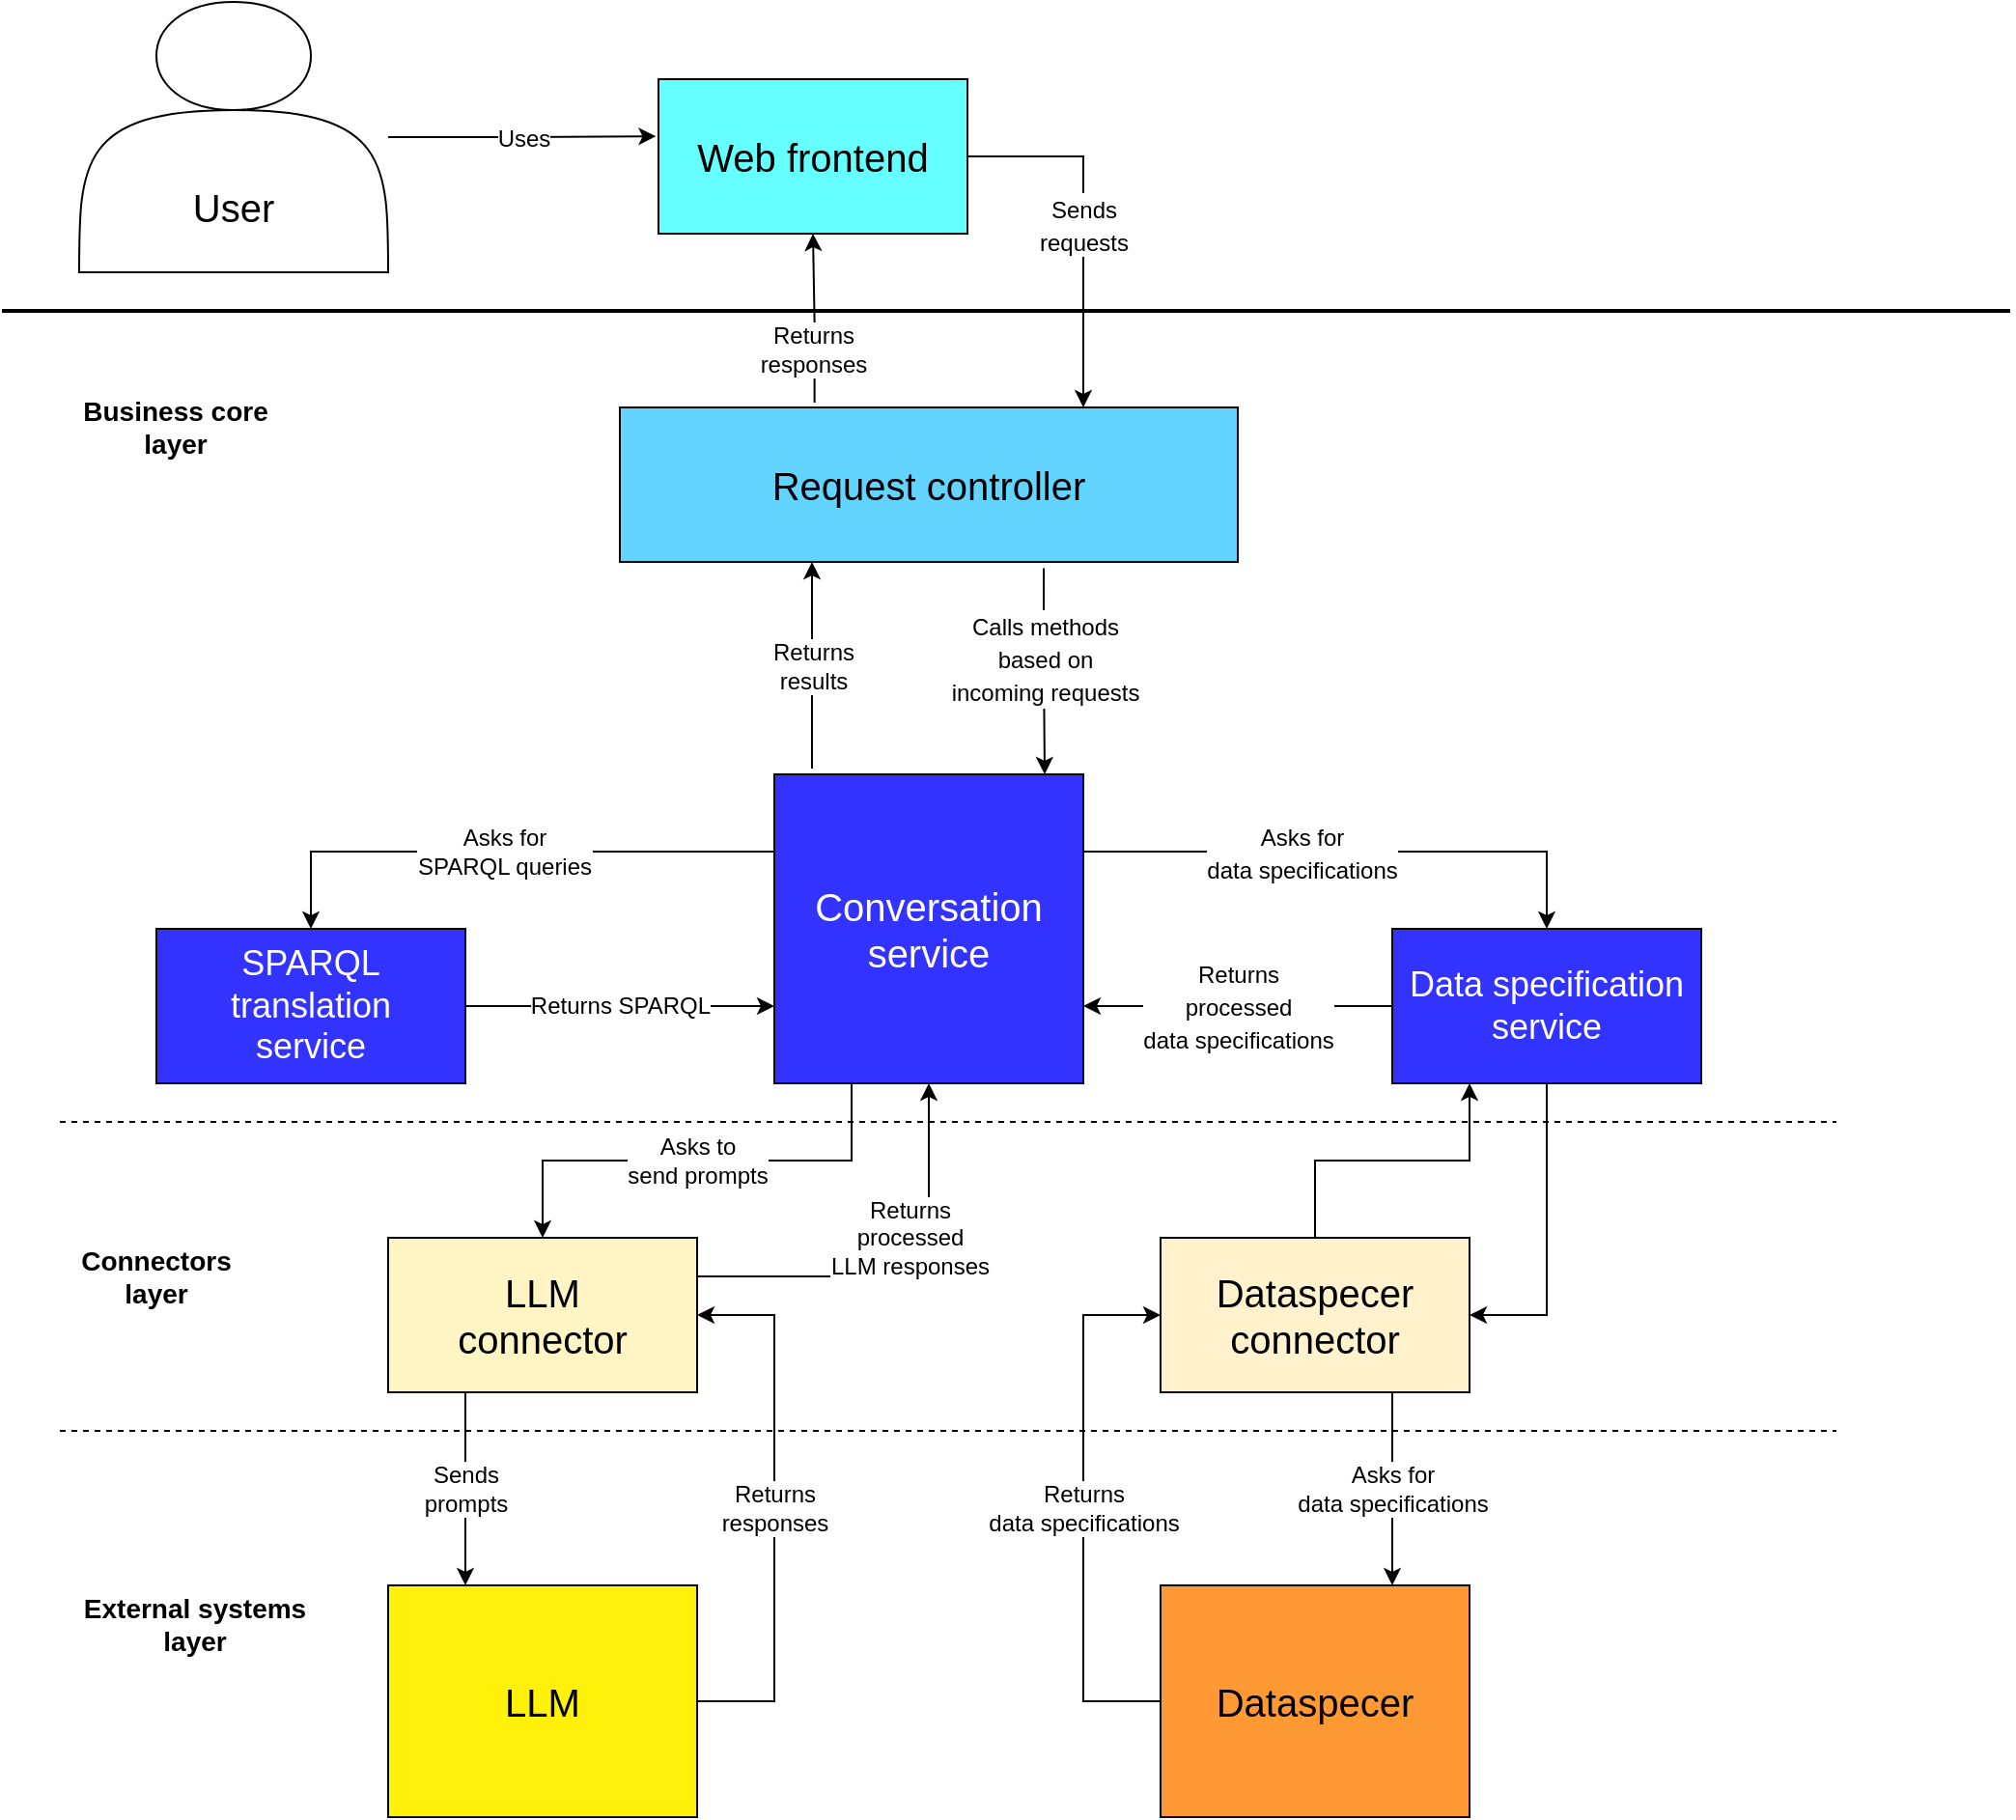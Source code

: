 <mxfile version="28.1.2">
  <diagram name="Page-1" id="YrlZnvYl19f4c1O1SpIb">
    <mxGraphModel dx="863" dy="473" grid="1" gridSize="10" guides="1" tooltips="1" connect="1" arrows="1" fold="1" page="1" pageScale="1" pageWidth="1100" pageHeight="850" math="0" shadow="0">
      <root>
        <mxCell id="0" />
        <mxCell id="1" parent="0" />
        <mxCell id="Y8c6E5Kz-DKiWm2LMtte-1" value="&lt;div&gt;&lt;font style=&quot;font-size: 20px;&quot;&gt;&lt;br&gt;&lt;/font&gt;&lt;/div&gt;&lt;div&gt;&lt;font style=&quot;font-size: 20px;&quot;&gt;&lt;br&gt;&lt;/font&gt;&lt;/div&gt;&lt;div&gt;&lt;font style=&quot;font-size: 20px;&quot;&gt;&lt;br&gt;&lt;/font&gt;&lt;/div&gt;&lt;font style=&quot;font-size: 20px;&quot;&gt;User&lt;/font&gt;" style="shape=actor;whiteSpace=wrap;html=1;" vertex="1" parent="1">
          <mxGeometry x="80" y="40" width="160" height="140" as="geometry" />
        </mxCell>
        <mxCell id="Y8c6E5Kz-DKiWm2LMtte-13" value="&lt;font style=&quot;font-size: 12px;&quot;&gt;Sends&lt;/font&gt;&lt;div&gt;&lt;font style=&quot;font-size: 12px;&quot;&gt;requests&lt;/font&gt;&lt;/div&gt;" style="edgeStyle=orthogonalEdgeStyle;rounded=0;orthogonalLoop=1;jettySize=auto;html=1;entryX=0.75;entryY=0;entryDx=0;entryDy=0;exitX=1;exitY=0.5;exitDx=0;exitDy=0;fontSize=14;" edge="1" parent="1" source="Y8c6E5Kz-DKiWm2LMtte-2" target="Y8c6E5Kz-DKiWm2LMtte-6">
          <mxGeometry relative="1" as="geometry" />
        </mxCell>
        <mxCell id="Y8c6E5Kz-DKiWm2LMtte-2" value="&lt;font style=&quot;font-size: 20px;&quot;&gt;Web frontend&lt;/font&gt;" style="rounded=0;whiteSpace=wrap;html=1;fillColor=#66FFFF;" vertex="1" parent="1">
          <mxGeometry x="380" y="80" width="160" height="80" as="geometry" />
        </mxCell>
        <mxCell id="Y8c6E5Kz-DKiWm2LMtte-21" value="Returns SPARQL" style="edgeStyle=orthogonalEdgeStyle;rounded=0;orthogonalLoop=1;jettySize=auto;html=1;entryX=0;entryY=0.75;entryDx=0;entryDy=0;fontSize=12;" edge="1" parent="1" source="Y8c6E5Kz-DKiWm2LMtte-3" target="Y8c6E5Kz-DKiWm2LMtte-4">
          <mxGeometry relative="1" as="geometry">
            <mxPoint x="430" y="560" as="targetPoint" />
          </mxGeometry>
        </mxCell>
        <mxCell id="Y8c6E5Kz-DKiWm2LMtte-3" value="&lt;font style=&quot;font-size: 18px; color: rgb(255, 255, 255);&quot;&gt;SPARQL&lt;/font&gt;&lt;div&gt;&lt;font style=&quot;font-size: 18px; color: rgb(255, 255, 255);&quot;&gt;translation&lt;/font&gt;&lt;/div&gt;&lt;div&gt;&lt;span style=&quot;font-size: 18px; background-color: transparent;&quot;&gt;&lt;font style=&quot;color: rgb(255, 255, 255);&quot;&gt;service&lt;/font&gt;&lt;/span&gt;&lt;/div&gt;" style="rounded=0;whiteSpace=wrap;html=1;fillColor=#3333FF;" vertex="1" parent="1">
          <mxGeometry x="120" y="520" width="160" height="80" as="geometry" />
        </mxCell>
        <mxCell id="Y8c6E5Kz-DKiWm2LMtte-17" value="&lt;font style=&quot;font-size: 12px;&quot;&gt;Asks for&lt;/font&gt;&lt;div&gt;&lt;font style=&quot;font-size: 12px;&quot;&gt;data specifications&lt;/font&gt;&lt;/div&gt;" style="edgeStyle=orthogonalEdgeStyle;rounded=0;orthogonalLoop=1;jettySize=auto;html=1;entryX=0.5;entryY=0;entryDx=0;entryDy=0;fontSize=14;exitX=1;exitY=0.25;exitDx=0;exitDy=0;" edge="1" parent="1" source="Y8c6E5Kz-DKiWm2LMtte-4" target="Y8c6E5Kz-DKiWm2LMtte-7">
          <mxGeometry x="-0.195" relative="1" as="geometry">
            <mxPoint x="600" y="451" as="sourcePoint" />
            <mxPoint x="750" y="480" as="targetPoint" />
            <mxPoint as="offset" />
          </mxGeometry>
        </mxCell>
        <mxCell id="Y8c6E5Kz-DKiWm2LMtte-20" value="&lt;font style=&quot;font-size: 12px;&quot;&gt;Asks for&lt;/font&gt;&lt;div&gt;&lt;font style=&quot;font-size: 12px;&quot;&gt;SPARQL queries&lt;/font&gt;&lt;/div&gt;" style="edgeStyle=orthogonalEdgeStyle;rounded=0;orthogonalLoop=1;jettySize=auto;html=1;entryX=0.5;entryY=0;entryDx=0;entryDy=0;exitX=0;exitY=0.25;exitDx=0;exitDy=0;" edge="1" parent="1" source="Y8c6E5Kz-DKiWm2LMtte-4" target="Y8c6E5Kz-DKiWm2LMtte-3">
          <mxGeometry relative="1" as="geometry" />
        </mxCell>
        <mxCell id="Y8c6E5Kz-DKiWm2LMtte-29" value="&lt;font style=&quot;font-size: 12px;&quot;&gt;Asks to&lt;/font&gt;&lt;div&gt;&lt;font style=&quot;font-size: 12px;&quot;&gt;send prompts&lt;/font&gt;&lt;/div&gt;" style="edgeStyle=orthogonalEdgeStyle;rounded=0;orthogonalLoop=1;jettySize=auto;html=1;entryX=0.5;entryY=0;entryDx=0;entryDy=0;exitX=0.25;exitY=1;exitDx=0;exitDy=0;" edge="1" parent="1" source="Y8c6E5Kz-DKiWm2LMtte-4" target="Y8c6E5Kz-DKiWm2LMtte-5">
          <mxGeometry relative="1" as="geometry" />
        </mxCell>
        <mxCell id="Y8c6E5Kz-DKiWm2LMtte-4" value="&lt;font style=&quot;color: rgb(255, 255, 255);&quot;&gt;Conversation&lt;/font&gt;&lt;div&gt;&lt;font style=&quot;color: rgb(255, 255, 255);&quot;&gt;service&lt;/font&gt;&lt;/div&gt;" style="rounded=0;whiteSpace=wrap;html=1;fontSize=20;fillColor=#3333FF;" vertex="1" parent="1">
          <mxGeometry x="440" y="440" width="160" height="160" as="geometry" />
        </mxCell>
        <mxCell id="Y8c6E5Kz-DKiWm2LMtte-25" value="Sends&lt;div&gt;prompts&lt;/div&gt;" style="edgeStyle=orthogonalEdgeStyle;rounded=0;orthogonalLoop=1;jettySize=auto;html=1;entryX=0.25;entryY=0;entryDx=0;entryDy=0;exitX=0.25;exitY=1;exitDx=0;exitDy=0;fontSize=12;" edge="1" parent="1" source="Y8c6E5Kz-DKiWm2LMtte-5" target="Y8c6E5Kz-DKiWm2LMtte-10">
          <mxGeometry relative="1" as="geometry" />
        </mxCell>
        <mxCell id="Y8c6E5Kz-DKiWm2LMtte-28" value="Returns&lt;div&gt;processed&lt;/div&gt;&lt;div&gt;LLM responses&lt;/div&gt;" style="edgeStyle=orthogonalEdgeStyle;rounded=0;orthogonalLoop=1;jettySize=auto;html=1;entryX=0.5;entryY=1;entryDx=0;entryDy=0;exitX=1;exitY=0.25;exitDx=0;exitDy=0;fontSize=12;" edge="1" parent="1" source="Y8c6E5Kz-DKiWm2LMtte-5" target="Y8c6E5Kz-DKiWm2LMtte-4">
          <mxGeometry x="0.273" y="10" relative="1" as="geometry">
            <mxPoint as="offset" />
          </mxGeometry>
        </mxCell>
        <mxCell id="Y8c6E5Kz-DKiWm2LMtte-5" value="LLM&lt;div&gt;connector&lt;/div&gt;" style="rounded=0;whiteSpace=wrap;html=1;fontSize=20;fillColor=#FFF4C3;" vertex="1" parent="1">
          <mxGeometry x="240" y="680" width="160" height="80" as="geometry" />
        </mxCell>
        <mxCell id="Y8c6E5Kz-DKiWm2LMtte-14" value="&lt;font style=&quot;font-size: 12px;&quot;&gt;Returns&lt;/font&gt;&lt;div&gt;&lt;font style=&quot;font-size: 12px;&quot;&gt;responses&lt;/font&gt;&lt;/div&gt;" style="edgeStyle=orthogonalEdgeStyle;rounded=0;orthogonalLoop=1;jettySize=auto;html=1;entryX=0.5;entryY=1;entryDx=0;entryDy=0;exitX=0.315;exitY=-0.032;exitDx=0;exitDy=0;exitPerimeter=0;" edge="1" parent="1" source="Y8c6E5Kz-DKiWm2LMtte-6" target="Y8c6E5Kz-DKiWm2LMtte-2">
          <mxGeometry x="-0.378" y="1" relative="1" as="geometry">
            <mxPoint as="offset" />
          </mxGeometry>
        </mxCell>
        <mxCell id="Y8c6E5Kz-DKiWm2LMtte-16" value="&lt;font style=&quot;font-size: 12px;&quot;&gt;Calls methods&lt;/font&gt;&lt;div&gt;&lt;font style=&quot;font-size: 12px;&quot;&gt;based on&lt;/font&gt;&lt;/div&gt;&lt;div&gt;&lt;font style=&quot;font-size: 12px;&quot;&gt;incoming requests&lt;/font&gt;&lt;/div&gt;" style="edgeStyle=orthogonalEdgeStyle;rounded=0;orthogonalLoop=1;jettySize=auto;html=1;fontSize=14;exitX=0.686;exitY=1.04;exitDx=0;exitDy=0;exitPerimeter=0;" edge="1" parent="1" source="Y8c6E5Kz-DKiWm2LMtte-6">
          <mxGeometry x="-0.123" relative="1" as="geometry">
            <mxPoint x="580" y="440" as="targetPoint" />
            <Array as="points">
              <mxPoint x="580" y="380" />
              <mxPoint x="580" y="380" />
            </Array>
            <mxPoint as="offset" />
          </mxGeometry>
        </mxCell>
        <mxCell id="Y8c6E5Kz-DKiWm2LMtte-6" value="Request controller" style="rounded=0;whiteSpace=wrap;html=1;fontSize=20;fillColor=#63D4FF;" vertex="1" parent="1">
          <mxGeometry x="360" y="250" width="320" height="80" as="geometry" />
        </mxCell>
        <mxCell id="Y8c6E5Kz-DKiWm2LMtte-18" value="&lt;font style=&quot;font-size: 12px;&quot;&gt;Returns&lt;/font&gt;&lt;div&gt;&lt;font style=&quot;font-size: 12px;&quot;&gt;processed&lt;/font&gt;&lt;/div&gt;&lt;div&gt;&lt;font style=&quot;font-size: 12px;&quot;&gt;data specifications&lt;/font&gt;&lt;/div&gt;" style="edgeStyle=orthogonalEdgeStyle;rounded=0;orthogonalLoop=1;jettySize=auto;html=1;exitX=0;exitY=0.5;exitDx=0;exitDy=0;fontSize=14;entryX=1;entryY=0.75;entryDx=0;entryDy=0;" edge="1" parent="1" source="Y8c6E5Kz-DKiWm2LMtte-7" target="Y8c6E5Kz-DKiWm2LMtte-4">
          <mxGeometry relative="1" as="geometry">
            <mxPoint x="600" y="539.5" as="targetPoint" />
            <mxPoint x="710" y="539.5" as="sourcePoint" />
          </mxGeometry>
        </mxCell>
        <mxCell id="Y8c6E5Kz-DKiWm2LMtte-19" style="edgeStyle=orthogonalEdgeStyle;rounded=0;orthogonalLoop=1;jettySize=auto;html=1;entryX=1;entryY=0.5;entryDx=0;entryDy=0;" edge="1" parent="1" source="Y8c6E5Kz-DKiWm2LMtte-7" target="Y8c6E5Kz-DKiWm2LMtte-8">
          <mxGeometry relative="1" as="geometry" />
        </mxCell>
        <mxCell id="Y8c6E5Kz-DKiWm2LMtte-7" value="&lt;font style=&quot;color: rgb(255, 255, 255);&quot;&gt;Data specification service&lt;/font&gt;" style="rounded=0;whiteSpace=wrap;html=1;fontSize=18;fillColor=#3333FF;" vertex="1" parent="1">
          <mxGeometry x="760" y="520" width="160" height="80" as="geometry" />
        </mxCell>
        <mxCell id="Y8c6E5Kz-DKiWm2LMtte-22" value="Asks for&lt;div&gt;data specifications&lt;/div&gt;" style="edgeStyle=orthogonalEdgeStyle;rounded=0;orthogonalLoop=1;jettySize=auto;html=1;entryX=0.75;entryY=0;entryDx=0;entryDy=0;exitX=0.75;exitY=1;exitDx=0;exitDy=0;fontSize=12;" edge="1" parent="1" source="Y8c6E5Kz-DKiWm2LMtte-8" target="Y8c6E5Kz-DKiWm2LMtte-9">
          <mxGeometry relative="1" as="geometry">
            <mxPoint x="760" y="770" as="sourcePoint" />
          </mxGeometry>
        </mxCell>
        <mxCell id="Y8c6E5Kz-DKiWm2LMtte-27" style="edgeStyle=orthogonalEdgeStyle;rounded=0;orthogonalLoop=1;jettySize=auto;html=1;entryX=0.25;entryY=1;entryDx=0;entryDy=0;" edge="1" parent="1" source="Y8c6E5Kz-DKiWm2LMtte-8" target="Y8c6E5Kz-DKiWm2LMtte-7">
          <mxGeometry relative="1" as="geometry">
            <mxPoint x="760" y="630" as="targetPoint" />
          </mxGeometry>
        </mxCell>
        <mxCell id="Y8c6E5Kz-DKiWm2LMtte-8" value="Dataspecer&lt;div&gt;connector&lt;/div&gt;" style="rounded=0;whiteSpace=wrap;html=1;fontSize=20;fillColor=#FFF2CC;" vertex="1" parent="1">
          <mxGeometry x="640" y="680" width="160" height="80" as="geometry" />
        </mxCell>
        <mxCell id="Y8c6E5Kz-DKiWm2LMtte-23" value="&lt;font style=&quot;font-size: 12px;&quot;&gt;Returns&lt;/font&gt;&lt;div&gt;&lt;font style=&quot;font-size: 12px;&quot;&gt;data specifications&lt;/font&gt;&lt;/div&gt;" style="edgeStyle=orthogonalEdgeStyle;rounded=0;orthogonalLoop=1;jettySize=auto;html=1;entryX=0;entryY=0.5;entryDx=0;entryDy=0;exitX=0;exitY=0.5;exitDx=0;exitDy=0;" edge="1" parent="1" source="Y8c6E5Kz-DKiWm2LMtte-9" target="Y8c6E5Kz-DKiWm2LMtte-8">
          <mxGeometry relative="1" as="geometry">
            <Array as="points">
              <mxPoint x="600" y="920" />
              <mxPoint x="600" y="720" />
            </Array>
          </mxGeometry>
        </mxCell>
        <mxCell id="Y8c6E5Kz-DKiWm2LMtte-9" value="&lt;font style=&quot;font-size: 20px;&quot;&gt;Dataspecer&lt;/font&gt;" style="rounded=0;whiteSpace=wrap;html=1;fillColor=#FF9933;" vertex="1" parent="1">
          <mxGeometry x="640" y="860" width="160" height="120" as="geometry" />
        </mxCell>
        <mxCell id="Y8c6E5Kz-DKiWm2LMtte-26" value="Returns&lt;div&gt;responses&lt;/div&gt;" style="edgeStyle=orthogonalEdgeStyle;rounded=0;orthogonalLoop=1;jettySize=auto;html=1;entryX=1;entryY=0.5;entryDx=0;entryDy=0;exitX=1;exitY=0.5;exitDx=0;exitDy=0;fontSize=12;" edge="1" parent="1" source="Y8c6E5Kz-DKiWm2LMtte-10" target="Y8c6E5Kz-DKiWm2LMtte-5">
          <mxGeometry relative="1" as="geometry">
            <Array as="points">
              <mxPoint x="440" y="920" />
              <mxPoint x="440" y="720" />
            </Array>
          </mxGeometry>
        </mxCell>
        <mxCell id="Y8c6E5Kz-DKiWm2LMtte-10" value="&lt;font style=&quot;font-size: 20px;&quot;&gt;LLM&lt;/font&gt;" style="rounded=0;whiteSpace=wrap;html=1;fillColor=#FFF10A;" vertex="1" parent="1">
          <mxGeometry x="240" y="860" width="160" height="120" as="geometry" />
        </mxCell>
        <mxCell id="Y8c6E5Kz-DKiWm2LMtte-11" value="&lt;font style=&quot;font-size: 12px;&quot;&gt;Uses&lt;/font&gt;" style="edgeStyle=orthogonalEdgeStyle;rounded=0;orthogonalLoop=1;jettySize=auto;html=1;entryX=-0.008;entryY=0.37;entryDx=0;entryDy=0;entryPerimeter=0;fontSize=14;" edge="1" parent="1" source="Y8c6E5Kz-DKiWm2LMtte-1" target="Y8c6E5Kz-DKiWm2LMtte-2">
          <mxGeometry relative="1" as="geometry" />
        </mxCell>
        <mxCell id="Y8c6E5Kz-DKiWm2LMtte-12" value="" style="endArrow=none;html=1;rounded=0;strokeWidth=2;" edge="1" parent="1">
          <mxGeometry width="50" height="50" relative="1" as="geometry">
            <mxPoint x="40" y="200" as="sourcePoint" />
            <mxPoint x="1080" y="200" as="targetPoint" />
          </mxGeometry>
        </mxCell>
        <mxCell id="Y8c6E5Kz-DKiWm2LMtte-15" value="" style="endArrow=none;html=1;rounded=0;dashed=1;strokeWidth=1;" edge="1" parent="1">
          <mxGeometry width="50" height="50" relative="1" as="geometry">
            <mxPoint x="70" y="620" as="sourcePoint" />
            <mxPoint x="990" y="620" as="targetPoint" />
          </mxGeometry>
        </mxCell>
        <mxCell id="Y8c6E5Kz-DKiWm2LMtte-30" value="" style="endArrow=none;html=1;rounded=0;dashed=1;strokeWidth=1;" edge="1" parent="1">
          <mxGeometry width="50" height="50" relative="1" as="geometry">
            <mxPoint x="70" y="780" as="sourcePoint" />
            <mxPoint x="990" y="780" as="targetPoint" />
          </mxGeometry>
        </mxCell>
        <mxCell id="Y8c6E5Kz-DKiWm2LMtte-31" value="&lt;b&gt;Connectors&lt;/b&gt;&lt;div&gt;&lt;b&gt;layer&lt;/b&gt;&lt;/div&gt;" style="text;strokeColor=none;align=center;fillColor=none;html=1;verticalAlign=middle;whiteSpace=wrap;rounded=0;fontSize=14;" vertex="1" parent="1">
          <mxGeometry x="60" y="660" width="120" height="80" as="geometry" />
        </mxCell>
        <mxCell id="Y8c6E5Kz-DKiWm2LMtte-32" value="&lt;b&gt;Business&amp;nbsp;&lt;span style=&quot;background-color: transparent; color: light-dark(rgb(0, 0, 0), rgb(255, 255, 255));&quot;&gt;core&lt;/span&gt;&lt;/b&gt;&lt;div&gt;&lt;b&gt;layer&lt;/b&gt;&lt;/div&gt;" style="text;strokeColor=none;align=center;fillColor=none;html=1;verticalAlign=middle;whiteSpace=wrap;rounded=0;fontSize=14;" vertex="1" parent="1">
          <mxGeometry x="70" y="220" width="120" height="80" as="geometry" />
        </mxCell>
        <mxCell id="Y8c6E5Kz-DKiWm2LMtte-33" value="&lt;b&gt;External systems&lt;/b&gt;&lt;div&gt;&lt;b&gt;layer&lt;/b&gt;&lt;/div&gt;" style="text;strokeColor=none;align=center;fillColor=none;html=1;verticalAlign=middle;whiteSpace=wrap;rounded=0;fontSize=14;" vertex="1" parent="1">
          <mxGeometry x="80" y="840" width="120" height="80" as="geometry" />
        </mxCell>
        <mxCell id="Y8c6E5Kz-DKiWm2LMtte-34" value="Returns&lt;div&gt;results&lt;/div&gt;" style="edgeStyle=orthogonalEdgeStyle;rounded=0;orthogonalLoop=1;jettySize=auto;html=1;exitX=0.125;exitY=0;exitDx=0;exitDy=0;exitPerimeter=0;fontSize=12;" edge="1" parent="1">
          <mxGeometry relative="1" as="geometry">
            <mxPoint x="459.5" y="437" as="sourcePoint" />
            <mxPoint x="459.5" y="330" as="targetPoint" />
          </mxGeometry>
        </mxCell>
      </root>
    </mxGraphModel>
  </diagram>
</mxfile>
